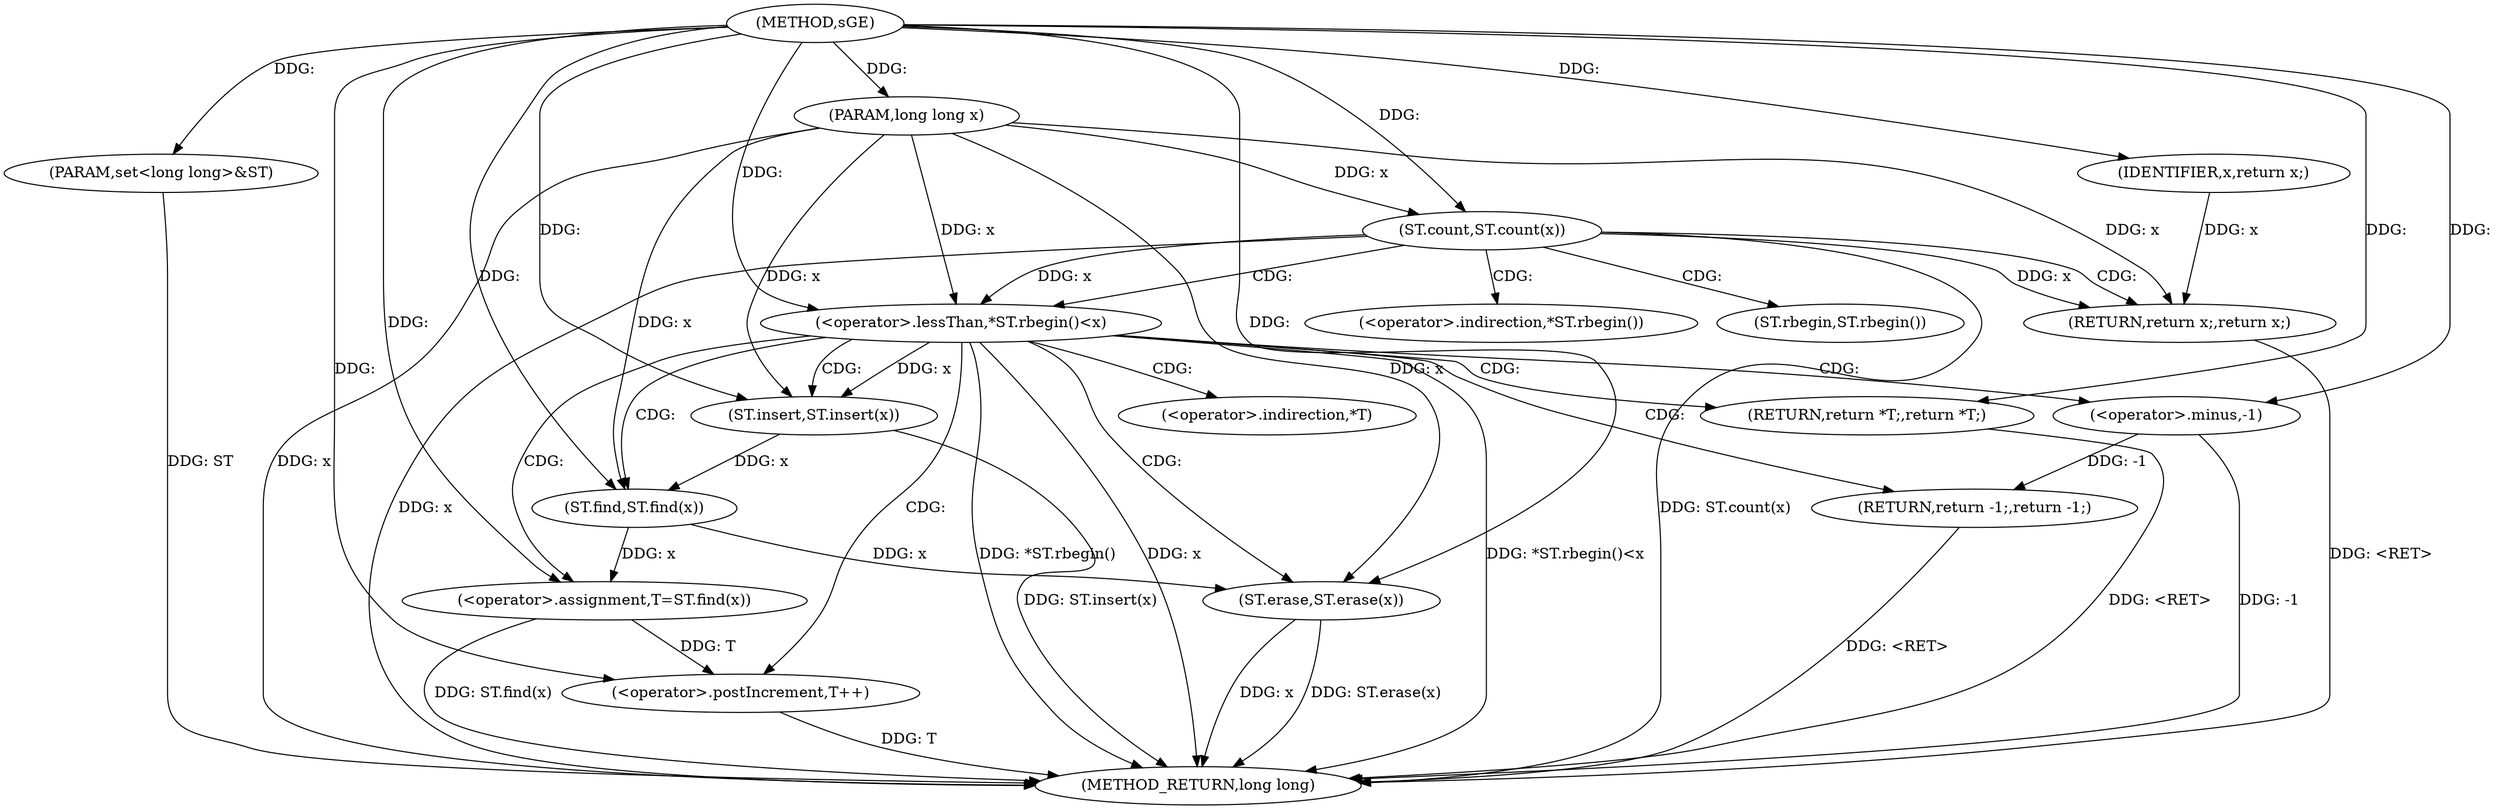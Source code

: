 digraph "sGE" {  
"1000719" [label = "(METHOD,sGE)" ]
"1000751" [label = "(METHOD_RETURN,long long)" ]
"1000720" [label = "(PARAM,long long x)" ]
"1000721" [label = "(PARAM,set<long long>&ST)" ]
"1000738" [label = "(ST.insert,ST.insert(x))" ]
"1000740" [label = "(<operator>.assignment,T=ST.find(x))" ]
"1000744" [label = "(<operator>.postIncrement,T++)" ]
"1000746" [label = "(ST.erase,ST.erase(x))" ]
"1000748" [label = "(RETURN,return *T;,return *T;)" ]
"1000724" [label = "(ST.count,ST.count(x))" ]
"1000730" [label = "(<operator>.lessThan,*ST.rbegin()<x)" ]
"1000727" [label = "(RETURN,return x;,return x;)" ]
"1000735" [label = "(RETURN,return -1;,return -1;)" ]
"1000742" [label = "(ST.find,ST.find(x))" ]
"1000728" [label = "(IDENTIFIER,x,return x;)" ]
"1000736" [label = "(<operator>.minus,-1)" ]
"1000749" [label = "(<operator>.indirection,*T)" ]
"1000731" [label = "(<operator>.indirection,*ST.rbegin())" ]
"1000732" [label = "(ST.rbegin,ST.rbegin())" ]
  "1000727" -> "1000751"  [ label = "DDG: <RET>"] 
  "1000735" -> "1000751"  [ label = "DDG: <RET>"] 
  "1000720" -> "1000751"  [ label = "DDG: x"] 
  "1000721" -> "1000751"  [ label = "DDG: ST"] 
  "1000724" -> "1000751"  [ label = "DDG: x"] 
  "1000724" -> "1000751"  [ label = "DDG: ST.count(x)"] 
  "1000730" -> "1000751"  [ label = "DDG: *ST.rbegin()"] 
  "1000730" -> "1000751"  [ label = "DDG: x"] 
  "1000730" -> "1000751"  [ label = "DDG: *ST.rbegin()<x"] 
  "1000738" -> "1000751"  [ label = "DDG: ST.insert(x)"] 
  "1000740" -> "1000751"  [ label = "DDG: ST.find(x)"] 
  "1000744" -> "1000751"  [ label = "DDG: T"] 
  "1000746" -> "1000751"  [ label = "DDG: x"] 
  "1000746" -> "1000751"  [ label = "DDG: ST.erase(x)"] 
  "1000736" -> "1000751"  [ label = "DDG: -1"] 
  "1000748" -> "1000751"  [ label = "DDG: <RET>"] 
  "1000719" -> "1000720"  [ label = "DDG: "] 
  "1000719" -> "1000721"  [ label = "DDG: "] 
  "1000742" -> "1000740"  [ label = "DDG: x"] 
  "1000719" -> "1000748"  [ label = "DDG: "] 
  "1000730" -> "1000738"  [ label = "DDG: x"] 
  "1000720" -> "1000738"  [ label = "DDG: x"] 
  "1000719" -> "1000738"  [ label = "DDG: "] 
  "1000719" -> "1000740"  [ label = "DDG: "] 
  "1000740" -> "1000744"  [ label = "DDG: T"] 
  "1000719" -> "1000744"  [ label = "DDG: "] 
  "1000742" -> "1000746"  [ label = "DDG: x"] 
  "1000720" -> "1000746"  [ label = "DDG: x"] 
  "1000719" -> "1000746"  [ label = "DDG: "] 
  "1000720" -> "1000724"  [ label = "DDG: x"] 
  "1000719" -> "1000724"  [ label = "DDG: "] 
  "1000728" -> "1000727"  [ label = "DDG: x"] 
  "1000724" -> "1000727"  [ label = "DDG: x"] 
  "1000720" -> "1000727"  [ label = "DDG: x"] 
  "1000724" -> "1000730"  [ label = "DDG: x"] 
  "1000720" -> "1000730"  [ label = "DDG: x"] 
  "1000719" -> "1000730"  [ label = "DDG: "] 
  "1000736" -> "1000735"  [ label = "DDG: -1"] 
  "1000738" -> "1000742"  [ label = "DDG: x"] 
  "1000720" -> "1000742"  [ label = "DDG: x"] 
  "1000719" -> "1000742"  [ label = "DDG: "] 
  "1000719" -> "1000728"  [ label = "DDG: "] 
  "1000719" -> "1000736"  [ label = "DDG: "] 
  "1000724" -> "1000727"  [ label = "CDG: "] 
  "1000724" -> "1000732"  [ label = "CDG: "] 
  "1000724" -> "1000731"  [ label = "CDG: "] 
  "1000724" -> "1000730"  [ label = "CDG: "] 
  "1000730" -> "1000744"  [ label = "CDG: "] 
  "1000730" -> "1000748"  [ label = "CDG: "] 
  "1000730" -> "1000746"  [ label = "CDG: "] 
  "1000730" -> "1000742"  [ label = "CDG: "] 
  "1000730" -> "1000735"  [ label = "CDG: "] 
  "1000730" -> "1000736"  [ label = "CDG: "] 
  "1000730" -> "1000740"  [ label = "CDG: "] 
  "1000730" -> "1000738"  [ label = "CDG: "] 
  "1000730" -> "1000749"  [ label = "CDG: "] 
}
